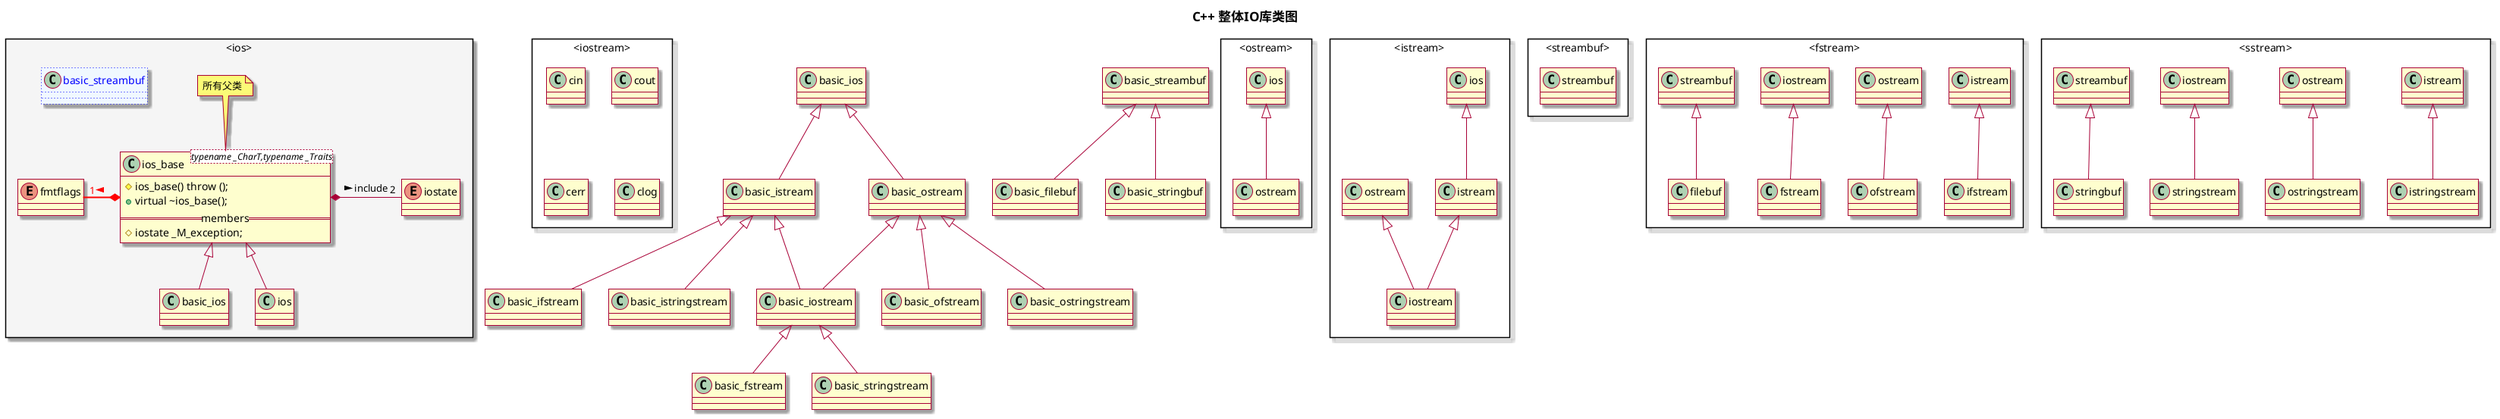 @startuml
skin rose
skinparam packageStyle rectangle

title
    <b><font size=17>C++ 整体IO库类图</font></b>
end title

package <ios> #whiteSmoke {
    enum iostate
    enum fmtflags
    class ios_base <typename _CharT,typename _Traits> {
        # ios_base() throw ();
        + virtual ~ios_base();
        ==members==
        # iostate _M_exception;
    }
    note top of ios_base : 所有父类

    class basic_ios extends ios_base
    class ios extends ios_base
    class basic_streambuf #aliceblue;line:blue;line.dotted;text:blue
}
ios_base *- "2" iostate : include >
ios_base *-u "1" fmtflags #line:red;line.bold;text:red : >
class basic_istream extends basic_ios
class basic_ostream extends basic_ios

class basic_ifstream extends basic_istream
class basic_istringstream extends basic_istream
class basic_ofstream extends basic_ostream
class basic_ostringstream extends basic_ostream
class basic_iostream extends basic_istream,basic_ostream

class basic_fstream extends basic_iostream
class basic_stringstream extends basic_iostream
class basic_filebuf extends basic_streambuf
class basic_stringbuf extends basic_streambuf

package <ostream> {
    class ostream extends ios
}
package <istream> {
    class istream extends ios
    class iostream extends istream,ostream
}
package <streambuf> {
    class streambuf
}
package <fstream> {
    class ifstream extends istream
    class ofstream extends ostream
    class fstream extends iostream
    class filebuf extends streambuf
}
package <sstream> {
    class istringstream extends istream
    class ostringstream extends ostream
    class stringstream extends iostream
    class stringbuf extends streambuf
}
package <iostream> {
    class cin
    class cout
    class cerr
    class clog
}
@enduml
